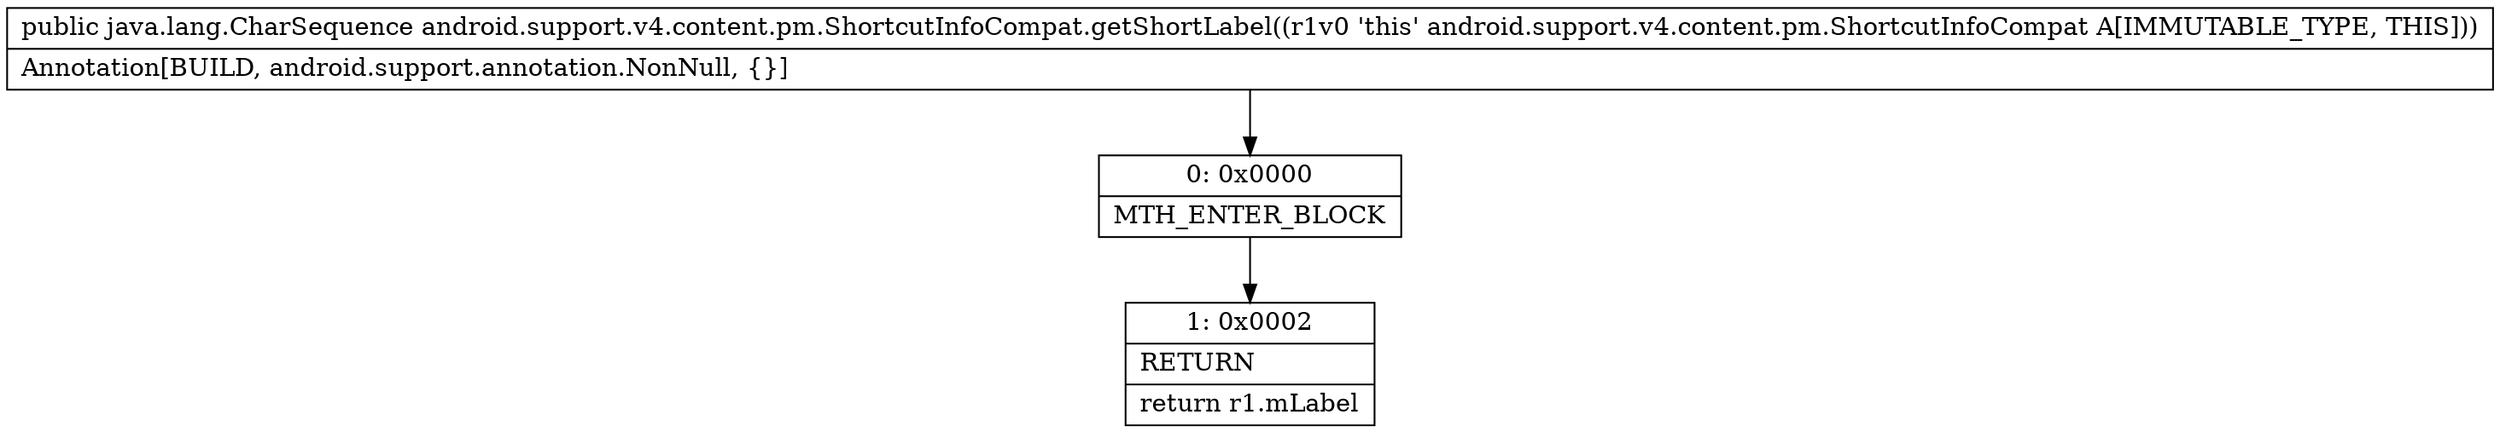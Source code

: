 digraph "CFG forandroid.support.v4.content.pm.ShortcutInfoCompat.getShortLabel()Ljava\/lang\/CharSequence;" {
Node_0 [shape=record,label="{0\:\ 0x0000|MTH_ENTER_BLOCK\l}"];
Node_1 [shape=record,label="{1\:\ 0x0002|RETURN\l|return r1.mLabel\l}"];
MethodNode[shape=record,label="{public java.lang.CharSequence android.support.v4.content.pm.ShortcutInfoCompat.getShortLabel((r1v0 'this' android.support.v4.content.pm.ShortcutInfoCompat A[IMMUTABLE_TYPE, THIS]))  | Annotation[BUILD, android.support.annotation.NonNull, \{\}]\l}"];
MethodNode -> Node_0;
Node_0 -> Node_1;
}

